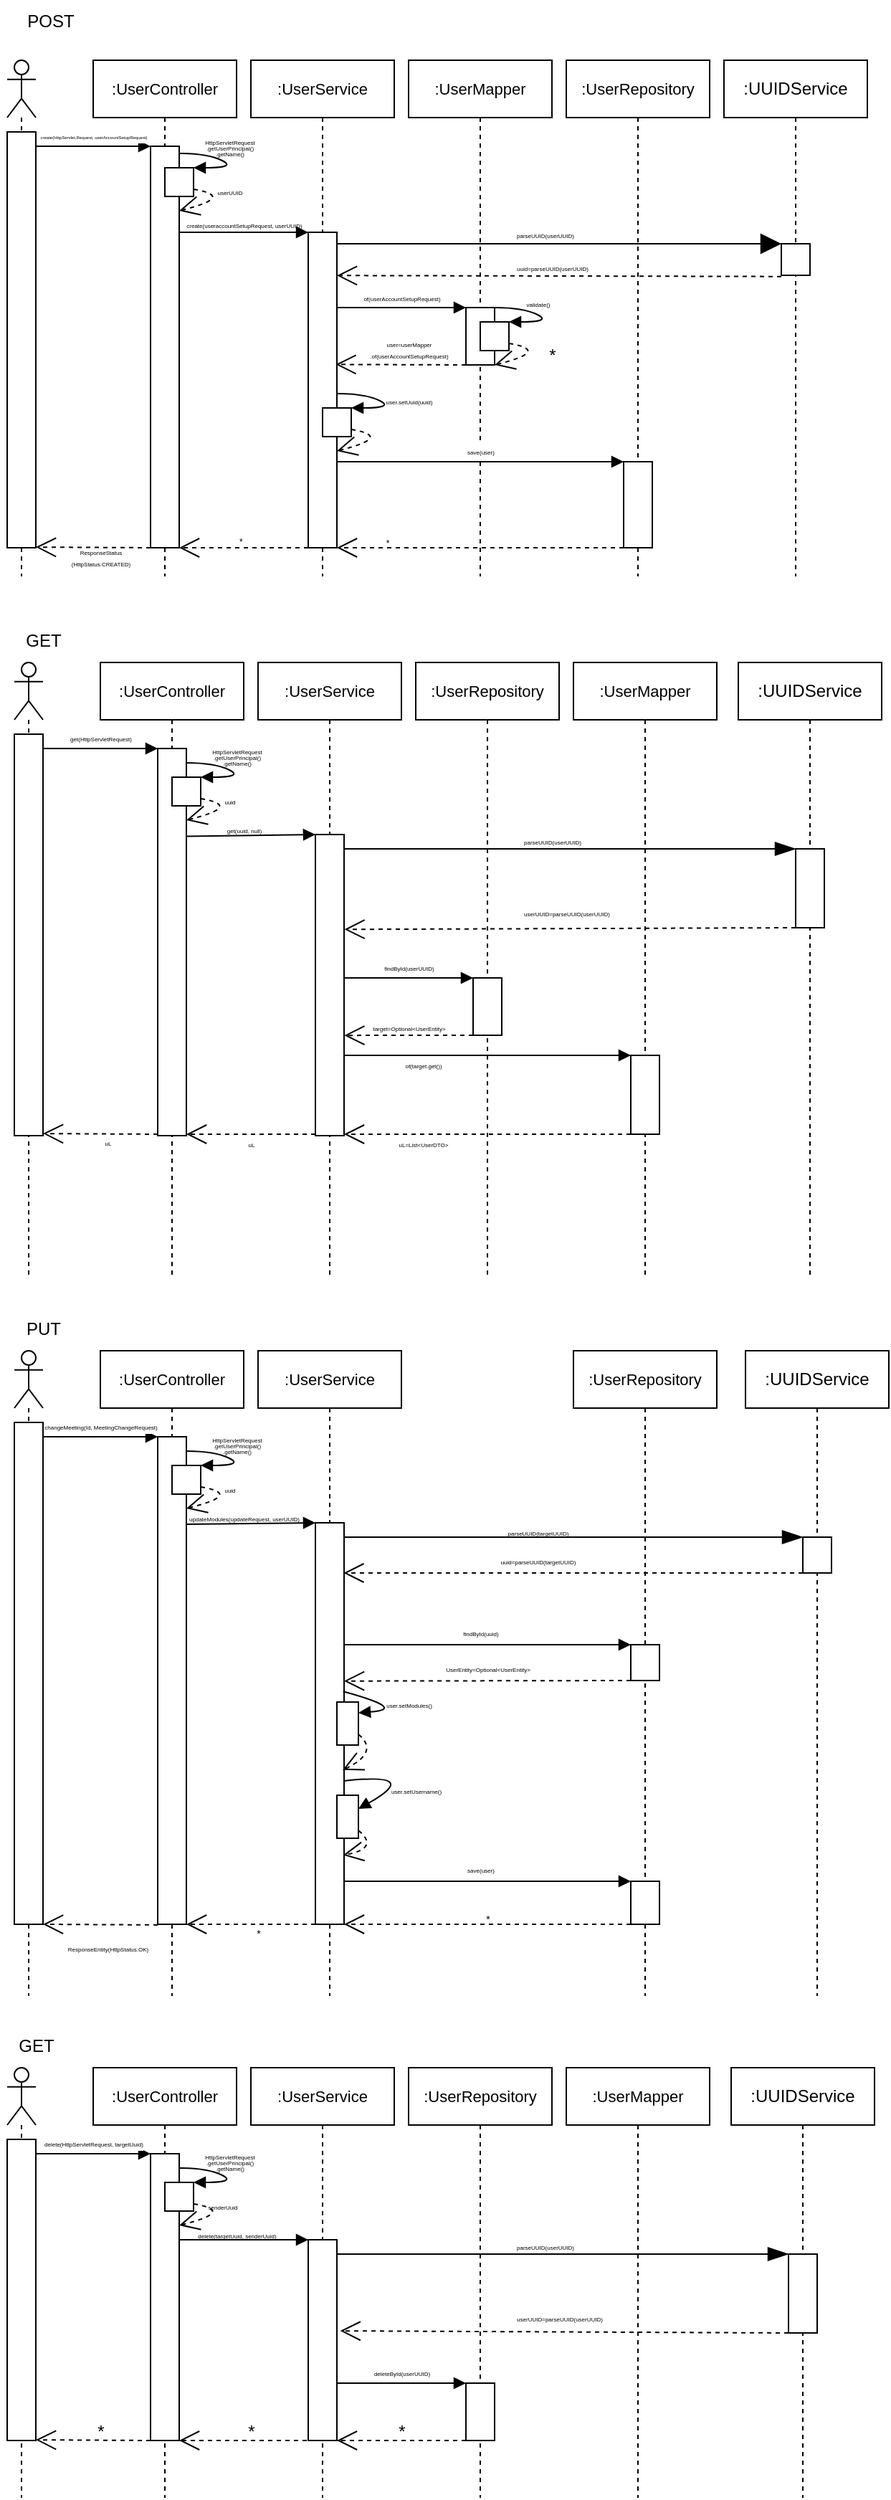 <mxfile version="28.0.6">
  <diagram name="Seite-1" id="-wcmFSce6gZ3StUoQiGc">
    <mxGraphModel dx="909" dy="495" grid="1" gridSize="10" guides="1" tooltips="1" connect="1" arrows="1" fold="1" page="1" pageScale="1" pageWidth="850" pageHeight="1100" math="0" shadow="0">
      <root>
        <mxCell id="0" />
        <mxCell id="1" parent="0" />
        <mxCell id="-OGjeIsqo9JkBF1w5ieS-208" value="" style="shape=umlLifeline;perimeter=lifelinePerimeter;whiteSpace=wrap;html=1;container=1;dropTarget=0;collapsible=0;recursiveResize=0;outlineConnect=0;portConstraint=eastwest;newEdgeStyle={&quot;curved&quot;:0,&quot;rounded&quot;:0};participant=umlActor;" vertex="1" parent="1">
          <mxGeometry x="15" y="70" width="20" height="360" as="geometry" />
        </mxCell>
        <mxCell id="-OGjeIsqo9JkBF1w5ieS-209" value="" style="html=1;whiteSpace=wrap;" vertex="1" parent="1">
          <mxGeometry x="15" y="120" width="20" height="290" as="geometry" />
        </mxCell>
        <mxCell id="-OGjeIsqo9JkBF1w5ieS-210" value="&lt;font style=&quot;font-size: 3px;&quot;&gt;create(HttpServlet,Request, userAccountSetupRequest)&lt;/font&gt;" style="html=1;verticalAlign=bottom;endArrow=block;curved=0;rounded=0;" edge="1" parent="1">
          <mxGeometry width="80" relative="1" as="geometry">
            <mxPoint x="35" y="130" as="sourcePoint" />
            <mxPoint x="115" y="130" as="targetPoint" />
            <mxPoint as="offset" />
          </mxGeometry>
        </mxCell>
        <mxCell id="-OGjeIsqo9JkBF1w5ieS-211" value="&lt;font style=&quot;font-size: 11px;&quot;&gt;:UserController&lt;/font&gt;" style="shape=umlLifeline;perimeter=lifelinePerimeter;whiteSpace=wrap;html=1;container=1;dropTarget=0;collapsible=0;recursiveResize=0;outlineConnect=0;portConstraint=eastwest;newEdgeStyle={&quot;curved&quot;:0,&quot;rounded&quot;:0};" vertex="1" parent="1">
          <mxGeometry x="75" y="70" width="100" height="360" as="geometry" />
        </mxCell>
        <mxCell id="-OGjeIsqo9JkBF1w5ieS-212" value="" style="html=1;whiteSpace=wrap;" vertex="1" parent="1">
          <mxGeometry x="115" y="130" width="20" height="280" as="geometry" />
        </mxCell>
        <mxCell id="-OGjeIsqo9JkBF1w5ieS-213" value="&lt;span style=&quot;font-size: 11px;&quot;&gt;:UserService&lt;/span&gt;" style="shape=umlLifeline;perimeter=lifelinePerimeter;whiteSpace=wrap;html=1;container=1;dropTarget=0;collapsible=0;recursiveResize=0;outlineConnect=0;portConstraint=eastwest;newEdgeStyle={&quot;curved&quot;:0,&quot;rounded&quot;:0};" vertex="1" parent="1">
          <mxGeometry x="185" y="70" width="100" height="360" as="geometry" />
        </mxCell>
        <mxCell id="-OGjeIsqo9JkBF1w5ieS-214" value="&lt;font style=&quot;font-size: 11px;&quot;&gt;:UserRepository&lt;/font&gt;" style="shape=umlLifeline;perimeter=lifelinePerimeter;whiteSpace=wrap;html=1;container=1;dropTarget=0;collapsible=0;recursiveResize=0;outlineConnect=0;portConstraint=eastwest;newEdgeStyle={&quot;curved&quot;:0,&quot;rounded&quot;:0};" vertex="1" parent="1">
          <mxGeometry x="405" y="70" width="100" height="360" as="geometry" />
        </mxCell>
        <mxCell id="-OGjeIsqo9JkBF1w5ieS-215" value="&lt;font style=&quot;font-size: 11px;&quot;&gt;:UserMapper&lt;/font&gt;" style="shape=umlLifeline;perimeter=lifelinePerimeter;whiteSpace=wrap;html=1;container=1;dropTarget=0;collapsible=0;recursiveResize=0;outlineConnect=0;portConstraint=eastwest;newEdgeStyle={&quot;curved&quot;:0,&quot;rounded&quot;:0};" vertex="1" parent="1">
          <mxGeometry x="295" y="70" width="100" height="360" as="geometry" />
        </mxCell>
        <mxCell id="-OGjeIsqo9JkBF1w5ieS-216" value="" style="html=1;whiteSpace=wrap;" vertex="1" parent="1">
          <mxGeometry x="225" y="190" width="20" height="220" as="geometry" />
        </mxCell>
        <mxCell id="-OGjeIsqo9JkBF1w5ieS-218" value="" style="html=1;whiteSpace=wrap;" vertex="1" parent="1">
          <mxGeometry x="335" y="242.5" width="20" height="40" as="geometry" />
        </mxCell>
        <mxCell id="-OGjeIsqo9JkBF1w5ieS-219" value="&lt;font style=&quot;font-size: 4px;&quot;&gt;of(userAccountSetupRequest)&lt;/font&gt;" style="html=1;verticalAlign=bottom;endArrow=block;curved=0;rounded=0;entryX=0;entryY=0;entryDx=0;entryDy=0;" edge="1" parent="1">
          <mxGeometry width="80" relative="1" as="geometry">
            <mxPoint x="245" y="242.5" as="sourcePoint" />
            <mxPoint x="335" y="242.5" as="targetPoint" />
          </mxGeometry>
        </mxCell>
        <mxCell id="-OGjeIsqo9JkBF1w5ieS-220" value="" style="html=1;verticalAlign=bottom;endArrow=block;curved=1;rounded=0;entryX=1;entryY=0;entryDx=0;entryDy=0;" edge="1" parent="1" target="-OGjeIsqo9JkBF1w5ieS-222">
          <mxGeometry width="80" relative="1" as="geometry">
            <mxPoint x="355" y="242.5" as="sourcePoint" />
            <mxPoint x="435" y="242.5" as="targetPoint" />
            <Array as="points">
              <mxPoint x="375" y="242.5" />
              <mxPoint x="395" y="252.5" />
            </Array>
          </mxGeometry>
        </mxCell>
        <mxCell id="-OGjeIsqo9JkBF1w5ieS-221" value="&lt;font style=&quot;font-size: 4px;&quot;&gt;validate()&lt;/font&gt;" style="text;html=1;align=center;verticalAlign=middle;resizable=0;points=[];autosize=1;strokeColor=none;fillColor=none;" vertex="1" parent="1">
          <mxGeometry x="365" y="222.5" width="40" height="30" as="geometry" />
        </mxCell>
        <mxCell id="-OGjeIsqo9JkBF1w5ieS-222" value="" style="html=1;whiteSpace=wrap;" vertex="1" parent="1">
          <mxGeometry x="345" y="252.5" width="20" height="20" as="geometry" />
        </mxCell>
        <mxCell id="-OGjeIsqo9JkBF1w5ieS-223" value="" style="endArrow=open;dashed=1;endFill=0;endSize=12;html=1;rounded=0;exitX=1;exitY=0.75;exitDx=0;exitDy=0;entryX=1;entryY=1;entryDx=0;entryDy=0;curved=1;" edge="1" parent="1" source="-OGjeIsqo9JkBF1w5ieS-222" target="-OGjeIsqo9JkBF1w5ieS-218">
          <mxGeometry width="160" relative="1" as="geometry">
            <mxPoint x="225" y="322.5" as="sourcePoint" />
            <mxPoint x="385" y="322.5" as="targetPoint" />
            <Array as="points">
              <mxPoint x="395" y="272.5" />
            </Array>
          </mxGeometry>
        </mxCell>
        <mxCell id="-OGjeIsqo9JkBF1w5ieS-224" value="" style="endArrow=open;dashed=1;endFill=0;endSize=12;html=1;rounded=0;exitX=0;exitY=1;exitDx=0;exitDy=0;entryX=0.96;entryY=0.203;entryDx=0;entryDy=0;entryPerimeter=0;" edge="1" parent="1" source="-OGjeIsqo9JkBF1w5ieS-218">
          <mxGeometry width="160" relative="1" as="geometry">
            <mxPoint x="335" y="237.5" as="sourcePoint" />
            <mxPoint x="244.2" y="282.16" as="targetPoint" />
          </mxGeometry>
        </mxCell>
        <mxCell id="-OGjeIsqo9JkBF1w5ieS-225" value="&lt;div style=&quot;line-height: 60%;&quot;&gt;&lt;div&gt;&lt;font style=&quot;font-size: 4px; line-height: 60%;&quot;&gt;user=userMapper&lt;/font&gt;&lt;/div&gt;&lt;div&gt;&lt;font style=&quot;font-size: 4px; line-height: 60%;&quot;&gt;.of(userAccountSetupRequest&lt;/font&gt;&lt;font style=&quot;font-size: 4px; line-height: 60%;&quot;&gt;)&lt;/font&gt;&lt;/div&gt;&lt;/div&gt;" style="text;html=1;align=center;verticalAlign=middle;resizable=0;points=[];autosize=1;strokeColor=none;fillColor=none;" vertex="1" parent="1">
          <mxGeometry x="255" y="255" width="80" height="30" as="geometry" />
        </mxCell>
        <mxCell id="-OGjeIsqo9JkBF1w5ieS-226" value="" style="html=1;whiteSpace=wrap;" vertex="1" parent="1">
          <mxGeometry x="445" y="350" width="20" height="60" as="geometry" />
        </mxCell>
        <mxCell id="-OGjeIsqo9JkBF1w5ieS-227" value="" style="endArrow=open;dashed=1;endFill=0;endSize=12;html=1;rounded=0;exitX=0;exitY=1;exitDx=0;exitDy=0;entryX=1;entryY=1;entryDx=0;entryDy=0;" edge="1" parent="1">
          <mxGeometry width="160" relative="1" as="geometry">
            <mxPoint x="445" y="410" as="sourcePoint" />
            <mxPoint x="245" y="410" as="targetPoint" />
          </mxGeometry>
        </mxCell>
        <mxCell id="-OGjeIsqo9JkBF1w5ieS-230" value="" style="endArrow=open;dashed=1;endFill=0;endSize=12;html=1;rounded=0;entryX=1;entryY=1;entryDx=0;entryDy=0;" edge="1" parent="1">
          <mxGeometry width="160" relative="1" as="geometry">
            <mxPoint x="225" y="410" as="sourcePoint" />
            <mxPoint x="135" y="410" as="targetPoint" />
          </mxGeometry>
        </mxCell>
        <mxCell id="-OGjeIsqo9JkBF1w5ieS-231" value="" style="endArrow=open;dashed=1;endFill=0;endSize=12;html=1;rounded=0;entryX=1;entryY=1;entryDx=0;entryDy=0;" edge="1" parent="1">
          <mxGeometry width="160" relative="1" as="geometry">
            <mxPoint x="115" y="410" as="sourcePoint" />
            <mxPoint x="35" y="409.56" as="targetPoint" />
          </mxGeometry>
        </mxCell>
        <mxCell id="-OGjeIsqo9JkBF1w5ieS-232" value="*" style="text;html=1;align=center;verticalAlign=middle;resizable=0;points=[];autosize=1;strokeColor=none;fillColor=none;" vertex="1" parent="1">
          <mxGeometry x="380" y="260.5" width="30" height="30" as="geometry" />
        </mxCell>
        <mxCell id="-OGjeIsqo9JkBF1w5ieS-234" value="&lt;div style=&quot;line-height: 60%;&quot;&gt;&lt;font style=&quot;font-size: 4px; line-height: 60%;&quot;&gt;ResponseStatus&lt;/font&gt;&lt;div&gt;&lt;font style=&quot;font-size: 4px; line-height: 60%;&quot;&gt;(HttpStatus.CREATED)&lt;/font&gt;&lt;/div&gt;&lt;/div&gt;" style="text;html=1;align=center;verticalAlign=middle;resizable=0;points=[];autosize=1;strokeColor=none;fillColor=none;" vertex="1" parent="1">
          <mxGeometry x="50" y="400" width="60" height="30" as="geometry" />
        </mxCell>
        <mxCell id="-OGjeIsqo9JkBF1w5ieS-235" value="&lt;font style=&quot;font-size: 6px;&quot;&gt;*&lt;/font&gt;" style="text;html=1;align=center;verticalAlign=middle;resizable=0;points=[];autosize=1;strokeColor=none;fillColor=none;" vertex="1" parent="1">
          <mxGeometry x="265" y="390" width="30" height="30" as="geometry" />
        </mxCell>
        <mxCell id="-OGjeIsqo9JkBF1w5ieS-236" value="" style="shape=umlLifeline;perimeter=lifelinePerimeter;whiteSpace=wrap;html=1;container=1;dropTarget=0;collapsible=0;recursiveResize=0;outlineConnect=0;portConstraint=eastwest;newEdgeStyle={&quot;curved&quot;:0,&quot;rounded&quot;:0};participant=umlActor;" vertex="1" parent="1">
          <mxGeometry x="20" y="490" width="20" height="430" as="geometry" />
        </mxCell>
        <mxCell id="-OGjeIsqo9JkBF1w5ieS-237" value="" style="html=1;whiteSpace=wrap;" vertex="1" parent="1">
          <mxGeometry x="20" y="540" width="20" height="280" as="geometry" />
        </mxCell>
        <mxCell id="-OGjeIsqo9JkBF1w5ieS-238" value="&lt;font style=&quot;font-size: 4px;&quot;&gt;get(HttpServletRequest)&lt;/font&gt;" style="html=1;verticalAlign=bottom;endArrow=block;curved=0;rounded=0;" edge="1" parent="1">
          <mxGeometry width="80" relative="1" as="geometry">
            <mxPoint x="40" y="550" as="sourcePoint" />
            <mxPoint x="120" y="550" as="targetPoint" />
            <mxPoint as="offset" />
          </mxGeometry>
        </mxCell>
        <mxCell id="-OGjeIsqo9JkBF1w5ieS-239" value="&lt;font style=&quot;font-size: 11px;&quot;&gt;:UserController&lt;/font&gt;" style="shape=umlLifeline;perimeter=lifelinePerimeter;whiteSpace=wrap;html=1;container=1;dropTarget=0;collapsible=0;recursiveResize=0;outlineConnect=0;portConstraint=eastwest;newEdgeStyle={&quot;curved&quot;:0,&quot;rounded&quot;:0};" vertex="1" parent="1">
          <mxGeometry x="80" y="490" width="100" height="430" as="geometry" />
        </mxCell>
        <mxCell id="-OGjeIsqo9JkBF1w5ieS-240" value="" style="html=1;whiteSpace=wrap;" vertex="1" parent="1">
          <mxGeometry x="120" y="550" width="20" height="270" as="geometry" />
        </mxCell>
        <mxCell id="-OGjeIsqo9JkBF1w5ieS-241" value="&lt;font style=&quot;font-size: 11px;&quot;&gt;:UserService&lt;/font&gt;" style="shape=umlLifeline;perimeter=lifelinePerimeter;whiteSpace=wrap;html=1;container=1;dropTarget=0;collapsible=0;recursiveResize=0;outlineConnect=0;portConstraint=eastwest;newEdgeStyle={&quot;curved&quot;:0,&quot;rounded&quot;:0};" vertex="1" parent="1">
          <mxGeometry x="190" y="490" width="100" height="430" as="geometry" />
        </mxCell>
        <mxCell id="-OGjeIsqo9JkBF1w5ieS-242" value="&lt;font style=&quot;font-size: 11px;&quot;&gt;:UserMapper&lt;/font&gt;" style="shape=umlLifeline;perimeter=lifelinePerimeter;whiteSpace=wrap;html=1;container=1;dropTarget=0;collapsible=0;recursiveResize=0;outlineConnect=0;portConstraint=eastwest;newEdgeStyle={&quot;curved&quot;:0,&quot;rounded&quot;:0};" vertex="1" parent="1">
          <mxGeometry x="410" y="490" width="100" height="430" as="geometry" />
        </mxCell>
        <mxCell id="-OGjeIsqo9JkBF1w5ieS-243" value="&lt;font style=&quot;font-size: 11px;&quot;&gt;:UserRepository&lt;/font&gt;" style="shape=umlLifeline;perimeter=lifelinePerimeter;whiteSpace=wrap;html=1;container=1;dropTarget=0;collapsible=0;recursiveResize=0;outlineConnect=0;portConstraint=eastwest;newEdgeStyle={&quot;curved&quot;:0,&quot;rounded&quot;:0};" vertex="1" parent="1">
          <mxGeometry x="300" y="490" width="100" height="430" as="geometry" />
        </mxCell>
        <mxCell id="-OGjeIsqo9JkBF1w5ieS-244" value="" style="html=1;whiteSpace=wrap;" vertex="1" parent="1">
          <mxGeometry x="230" y="610" width="20" height="210" as="geometry" />
        </mxCell>
        <mxCell id="-OGjeIsqo9JkBF1w5ieS-245" value="" style="html=1;whiteSpace=wrap;" vertex="1" parent="1">
          <mxGeometry x="340" y="710" width="20" height="40" as="geometry" />
        </mxCell>
        <mxCell id="-OGjeIsqo9JkBF1w5ieS-246" value="&lt;div style=&quot;line-height: 60%;&quot;&gt;&lt;span style=&quot;font-size: 4px;&quot;&gt;findById(userUUID)&lt;/span&gt;&lt;/div&gt;" style="html=1;verticalAlign=bottom;endArrow=block;curved=0;rounded=0;entryX=0;entryY=0;entryDx=0;entryDy=0;" edge="1" parent="1">
          <mxGeometry width="80" relative="1" as="geometry">
            <mxPoint x="250" y="710" as="sourcePoint" />
            <mxPoint x="340" y="710" as="targetPoint" />
          </mxGeometry>
        </mxCell>
        <mxCell id="-OGjeIsqo9JkBF1w5ieS-247" value="" style="endArrow=open;dashed=1;endFill=0;endSize=12;html=1;rounded=0;exitX=0;exitY=1;exitDx=0;exitDy=0;entryX=1.008;entryY=0.667;entryDx=0;entryDy=0;entryPerimeter=0;" edge="1" parent="1" source="-OGjeIsqo9JkBF1w5ieS-245" target="-OGjeIsqo9JkBF1w5ieS-244">
          <mxGeometry width="160" relative="1" as="geometry">
            <mxPoint x="340" y="660" as="sourcePoint" />
            <mxPoint x="255" y="750" as="targetPoint" />
          </mxGeometry>
        </mxCell>
        <mxCell id="-OGjeIsqo9JkBF1w5ieS-248" value="&lt;div style=&quot;line-height: 60%;&quot;&gt;&lt;span style=&quot;font-size: 4px;&quot;&gt;target=Optional&amp;lt;UserEntity&amp;gt;&lt;/span&gt;&lt;/div&gt;" style="text;html=1;align=center;verticalAlign=middle;resizable=0;points=[];autosize=1;strokeColor=none;fillColor=none;" vertex="1" parent="1">
          <mxGeometry x="260" y="734" width="70" height="20" as="geometry" />
        </mxCell>
        <mxCell id="-OGjeIsqo9JkBF1w5ieS-249" value="" style="html=1;whiteSpace=wrap;" vertex="1" parent="1">
          <mxGeometry x="450" y="764" width="20" height="55" as="geometry" />
        </mxCell>
        <mxCell id="-OGjeIsqo9JkBF1w5ieS-250" value="" style="endArrow=open;dashed=1;endFill=0;endSize=12;html=1;rounded=0;exitX=0;exitY=1;exitDx=0;exitDy=0;entryX=1;entryY=1;entryDx=0;entryDy=0;" edge="1" parent="1" source="-OGjeIsqo9JkBF1w5ieS-249">
          <mxGeometry width="160" relative="1" as="geometry">
            <mxPoint x="230" y="779" as="sourcePoint" />
            <mxPoint x="250" y="819" as="targetPoint" />
          </mxGeometry>
        </mxCell>
        <mxCell id="-OGjeIsqo9JkBF1w5ieS-251" value="" style="html=1;verticalAlign=bottom;endArrow=block;curved=0;rounded=0;entryX=0;entryY=0;entryDx=0;entryDy=0;" edge="1" parent="1" target="-OGjeIsqo9JkBF1w5ieS-249">
          <mxGeometry width="80" relative="1" as="geometry">
            <mxPoint x="250" y="764" as="sourcePoint" />
            <mxPoint x="330" y="764" as="targetPoint" />
          </mxGeometry>
        </mxCell>
        <mxCell id="-OGjeIsqo9JkBF1w5ieS-252" value="&lt;font style=&quot;font-size: 4px;&quot;&gt;of(target.get())&lt;/font&gt;" style="text;html=1;align=center;verticalAlign=middle;resizable=0;points=[];autosize=1;strokeColor=none;fillColor=none;" vertex="1" parent="1">
          <mxGeometry x="280" y="754" width="50" height="30" as="geometry" />
        </mxCell>
        <mxCell id="-OGjeIsqo9JkBF1w5ieS-253" value="" style="endArrow=open;dashed=1;endFill=0;endSize=12;html=1;rounded=0;entryX=1;entryY=1;entryDx=0;entryDy=0;" edge="1" parent="1">
          <mxGeometry width="160" relative="1" as="geometry">
            <mxPoint x="230" y="819" as="sourcePoint" />
            <mxPoint x="140" y="819" as="targetPoint" />
          </mxGeometry>
        </mxCell>
        <mxCell id="-OGjeIsqo9JkBF1w5ieS-254" value="" style="endArrow=open;dashed=1;endFill=0;endSize=12;html=1;rounded=0;entryX=1;entryY=1;entryDx=0;entryDy=0;" edge="1" parent="1">
          <mxGeometry width="160" relative="1" as="geometry">
            <mxPoint x="120" y="819" as="sourcePoint" />
            <mxPoint x="40" y="818.56" as="targetPoint" />
          </mxGeometry>
        </mxCell>
        <mxCell id="-OGjeIsqo9JkBF1w5ieS-255" value="&lt;font style=&quot;font-size: 4px;&quot;&gt;uL&lt;/font&gt;" style="text;html=1;align=center;verticalAlign=middle;resizable=0;points=[];autosize=1;strokeColor=none;fillColor=none;" vertex="1" parent="1">
          <mxGeometry x="170" y="809" width="30" height="30" as="geometry" />
        </mxCell>
        <mxCell id="-OGjeIsqo9JkBF1w5ieS-256" value="&lt;div style=&quot;line-height: 60%;&quot;&gt;&lt;font style=&quot;font-size: 4px;&quot;&gt;uL&lt;/font&gt;&lt;/div&gt;" style="text;html=1;align=center;verticalAlign=middle;resizable=0;points=[];autosize=1;strokeColor=none;fillColor=none;" vertex="1" parent="1">
          <mxGeometry x="70" y="814" width="30" height="20" as="geometry" />
        </mxCell>
        <mxCell id="-OGjeIsqo9JkBF1w5ieS-257" value="&lt;font style=&quot;font-size: 4px;&quot;&gt;uL=List&amp;lt;UserDTO&amp;gt;&lt;/font&gt;" style="text;html=1;align=center;verticalAlign=middle;resizable=0;points=[];autosize=1;strokeColor=none;fillColor=none;" vertex="1" parent="1">
          <mxGeometry x="275" y="809" width="60" height="30" as="geometry" />
        </mxCell>
        <mxCell id="-OGjeIsqo9JkBF1w5ieS-258" value="GET" style="text;html=1;align=center;verticalAlign=middle;resizable=0;points=[];autosize=1;strokeColor=none;fillColor=none;" vertex="1" parent="1">
          <mxGeometry x="15" y="460" width="50" height="30" as="geometry" />
        </mxCell>
        <mxCell id="-OGjeIsqo9JkBF1w5ieS-259" value="" style="shape=umlLifeline;perimeter=lifelinePerimeter;whiteSpace=wrap;html=1;container=1;dropTarget=0;collapsible=0;recursiveResize=0;outlineConnect=0;portConstraint=eastwest;newEdgeStyle={&quot;curved&quot;:0,&quot;rounded&quot;:0};participant=umlActor;" vertex="1" parent="1">
          <mxGeometry x="20" y="970" width="20" height="450" as="geometry" />
        </mxCell>
        <mxCell id="-OGjeIsqo9JkBF1w5ieS-260" value="" style="html=1;whiteSpace=wrap;" vertex="1" parent="1">
          <mxGeometry x="20" y="1020" width="20" height="350" as="geometry" />
        </mxCell>
        <mxCell id="-OGjeIsqo9JkBF1w5ieS-261" value="&lt;font style=&quot;font-size: 4px;&quot;&gt;changeMeeting(Id, MeetingChangeRequest)&lt;/font&gt;" style="html=1;verticalAlign=bottom;endArrow=block;curved=0;rounded=0;" edge="1" parent="1">
          <mxGeometry width="80" relative="1" as="geometry">
            <mxPoint x="40" y="1030" as="sourcePoint" />
            <mxPoint x="120" y="1030" as="targetPoint" />
          </mxGeometry>
        </mxCell>
        <mxCell id="-OGjeIsqo9JkBF1w5ieS-262" value="&lt;font style=&quot;font-size: 11px;&quot;&gt;:UserController&lt;/font&gt;" style="shape=umlLifeline;perimeter=lifelinePerimeter;whiteSpace=wrap;html=1;container=1;dropTarget=0;collapsible=0;recursiveResize=0;outlineConnect=0;portConstraint=eastwest;newEdgeStyle={&quot;curved&quot;:0,&quot;rounded&quot;:0};" vertex="1" parent="1">
          <mxGeometry x="80" y="970" width="100" height="450" as="geometry" />
        </mxCell>
        <mxCell id="-OGjeIsqo9JkBF1w5ieS-263" value="" style="html=1;whiteSpace=wrap;" vertex="1" parent="1">
          <mxGeometry x="120" y="1030" width="20" height="340" as="geometry" />
        </mxCell>
        <mxCell id="-OGjeIsqo9JkBF1w5ieS-264" value="&lt;font style=&quot;font-size: 11px;&quot;&gt;:UserService&lt;/font&gt;" style="shape=umlLifeline;perimeter=lifelinePerimeter;whiteSpace=wrap;html=1;container=1;dropTarget=0;collapsible=0;recursiveResize=0;outlineConnect=0;portConstraint=eastwest;newEdgeStyle={&quot;curved&quot;:0,&quot;rounded&quot;:0};" vertex="1" parent="1">
          <mxGeometry x="190" y="970" width="100" height="450" as="geometry" />
        </mxCell>
        <mxCell id="-OGjeIsqo9JkBF1w5ieS-265" value="&lt;font style=&quot;font-size: 11px;&quot;&gt;:UserRepository&lt;/font&gt;" style="shape=umlLifeline;perimeter=lifelinePerimeter;whiteSpace=wrap;html=1;container=1;dropTarget=0;collapsible=0;recursiveResize=0;outlineConnect=0;portConstraint=eastwest;newEdgeStyle={&quot;curved&quot;:0,&quot;rounded&quot;:0};" vertex="1" parent="1">
          <mxGeometry x="410" y="970" width="100" height="450" as="geometry" />
        </mxCell>
        <mxCell id="-OGjeIsqo9JkBF1w5ieS-266" value="" style="html=1;whiteSpace=wrap;" vertex="1" parent="1">
          <mxGeometry x="230" y="1090" width="20" height="280" as="geometry" />
        </mxCell>
        <mxCell id="-OGjeIsqo9JkBF1w5ieS-268" value="" style="html=1;whiteSpace=wrap;" vertex="1" parent="1">
          <mxGeometry x="450" y="1340" width="20" height="30" as="geometry" />
        </mxCell>
        <mxCell id="-OGjeIsqo9JkBF1w5ieS-269" value="" style="endArrow=open;dashed=1;endFill=0;endSize=12;html=1;rounded=0;exitX=0;exitY=1;exitDx=0;exitDy=0;entryX=1;entryY=1;entryDx=0;entryDy=0;" edge="1" parent="1">
          <mxGeometry width="160" relative="1" as="geometry">
            <mxPoint x="450" y="1370.0" as="sourcePoint" />
            <mxPoint x="250" y="1370.0" as="targetPoint" />
            <Array as="points">
              <mxPoint x="355" y="1370" />
            </Array>
          </mxGeometry>
        </mxCell>
        <mxCell id="-OGjeIsqo9JkBF1w5ieS-270" value="" style="html=1;verticalAlign=bottom;endArrow=block;curved=0;rounded=0;entryX=0;entryY=0;entryDx=0;entryDy=0;exitX=0.986;exitY=0.893;exitDx=0;exitDy=0;exitPerimeter=0;" edge="1" parent="1" source="-OGjeIsqo9JkBF1w5ieS-266" target="-OGjeIsqo9JkBF1w5ieS-268">
          <mxGeometry width="80" relative="1" as="geometry">
            <mxPoint x="249.34" y="1338.3" as="sourcePoint" />
            <mxPoint x="330" y="1245" as="targetPoint" />
          </mxGeometry>
        </mxCell>
        <mxCell id="-OGjeIsqo9JkBF1w5ieS-271" value="&lt;font style=&quot;font-size: 4px;&quot;&gt;save(user)&lt;/font&gt;" style="text;html=1;align=center;verticalAlign=middle;resizable=0;points=[];autosize=1;strokeColor=none;fillColor=none;" vertex="1" parent="1">
          <mxGeometry x="325" y="1315" width="40" height="30" as="geometry" />
        </mxCell>
        <mxCell id="-OGjeIsqo9JkBF1w5ieS-272" value="" style="endArrow=open;dashed=1;endFill=0;endSize=12;html=1;rounded=0;entryX=1;entryY=1;entryDx=0;entryDy=0;" edge="1" parent="1">
          <mxGeometry width="160" relative="1" as="geometry">
            <mxPoint x="230" y="1370" as="sourcePoint" />
            <mxPoint x="140" y="1370" as="targetPoint" />
          </mxGeometry>
        </mxCell>
        <mxCell id="-OGjeIsqo9JkBF1w5ieS-273" value="" style="endArrow=open;dashed=1;endFill=0;endSize=12;html=1;rounded=0;entryX=1;entryY=1;entryDx=0;entryDy=0;" edge="1" parent="1">
          <mxGeometry width="160" relative="1" as="geometry">
            <mxPoint x="120" y="1370.44" as="sourcePoint" />
            <mxPoint x="40" y="1370" as="targetPoint" />
          </mxGeometry>
        </mxCell>
        <mxCell id="-OGjeIsqo9JkBF1w5ieS-274" value="PUT" style="text;html=1;align=center;verticalAlign=middle;resizable=0;points=[];autosize=1;strokeColor=none;fillColor=none;" vertex="1" parent="1">
          <mxGeometry x="15" y="940" width="50" height="30" as="geometry" />
        </mxCell>
        <mxCell id="-OGjeIsqo9JkBF1w5ieS-275" value="" style="html=1;whiteSpace=wrap;" vertex="1" parent="1">
          <mxGeometry x="450" y="1175" width="20" height="25" as="geometry" />
        </mxCell>
        <mxCell id="-OGjeIsqo9JkBF1w5ieS-276" value="" style="html=1;verticalAlign=bottom;endArrow=block;curved=0;rounded=0;entryX=0;entryY=0;entryDx=0;entryDy=0;" edge="1" parent="1" target="-OGjeIsqo9JkBF1w5ieS-275">
          <mxGeometry width="80" relative="1" as="geometry">
            <mxPoint x="250" y="1175" as="sourcePoint" />
            <mxPoint x="330" y="1175" as="targetPoint" />
          </mxGeometry>
        </mxCell>
        <mxCell id="-OGjeIsqo9JkBF1w5ieS-277" value="&lt;font style=&quot;font-size: 4px;&quot;&gt;findById(uuid)&lt;/font&gt;" style="text;html=1;align=center;verticalAlign=middle;resizable=0;points=[];autosize=1;strokeColor=none;fillColor=none;" vertex="1" parent="1">
          <mxGeometry x="320" y="1150" width="50" height="30" as="geometry" />
        </mxCell>
        <mxCell id="-OGjeIsqo9JkBF1w5ieS-278" value="&lt;font style=&quot;font-size: 4px;&quot;&gt;UserEntity=Optional&amp;lt;UserEntity&amp;gt;&lt;/font&gt;" style="text;html=1;align=center;verticalAlign=middle;resizable=0;points=[];autosize=1;strokeColor=none;fillColor=none;" vertex="1" parent="1">
          <mxGeometry x="310" y="1175" width="80" height="30" as="geometry" />
        </mxCell>
        <mxCell id="-OGjeIsqo9JkBF1w5ieS-279" value="" style="endArrow=open;dashed=1;endFill=0;endSize=12;html=1;rounded=0;exitX=0;exitY=1;exitDx=0;exitDy=0;entryX=1;entryY=0.092;entryDx=0;entryDy=0;entryPerimeter=0;" edge="1" parent="1" source="-OGjeIsqo9JkBF1w5ieS-275">
          <mxGeometry width="160" relative="1" as="geometry">
            <mxPoint x="450" y="1200" as="sourcePoint" />
            <mxPoint x="250" y="1200.36" as="targetPoint" />
          </mxGeometry>
        </mxCell>
        <mxCell id="-OGjeIsqo9JkBF1w5ieS-280" value="" style="rounded=0;whiteSpace=wrap;html=1;" vertex="1" parent="1">
          <mxGeometry x="245" y="1215" width="15" height="30" as="geometry" />
        </mxCell>
        <mxCell id="-OGjeIsqo9JkBF1w5ieS-281" value="" style="html=1;verticalAlign=bottom;endArrow=block;curved=1;rounded=0;exitX=0.967;exitY=0.114;exitDx=0;exitDy=0;exitPerimeter=0;entryX=1;entryY=0.25;entryDx=0;entryDy=0;" edge="1" parent="1">
          <mxGeometry width="80" relative="1" as="geometry">
            <mxPoint x="249.34" y="1207.62" as="sourcePoint" />
            <mxPoint x="260" y="1222.5" as="targetPoint" />
            <Array as="points">
              <mxPoint x="295" y="1220" />
            </Array>
          </mxGeometry>
        </mxCell>
        <mxCell id="-OGjeIsqo9JkBF1w5ieS-282" value="" style="endArrow=open;dashed=1;endFill=0;endSize=12;html=1;rounded=0;exitX=1;exitY=0.75;exitDx=0;exitDy=0;entryX=0.95;entryY=0.28;entryDx=0;entryDy=0;curved=1;entryPerimeter=0;" edge="1" parent="1">
          <mxGeometry width="160" relative="1" as="geometry">
            <mxPoint x="260" y="1237.5" as="sourcePoint" />
            <mxPoint x="249" y="1262.4" as="targetPoint" />
            <Array as="points">
              <mxPoint x="275" y="1250" />
            </Array>
          </mxGeometry>
        </mxCell>
        <mxCell id="-OGjeIsqo9JkBF1w5ieS-283" value="" style="rounded=0;whiteSpace=wrap;html=1;" vertex="1" parent="1">
          <mxGeometry x="245" y="1280" width="15" height="30" as="geometry" />
        </mxCell>
        <mxCell id="-OGjeIsqo9JkBF1w5ieS-284" value="" style="html=1;verticalAlign=bottom;endArrow=block;curved=1;rounded=0;exitX=1;exitY=0.303;exitDx=0;exitDy=0;exitPerimeter=0;entryX=1;entryY=0.25;entryDx=0;entryDy=0;" edge="1" parent="1">
          <mxGeometry width="80" relative="1" as="geometry">
            <mxPoint x="250" y="1269.99" as="sourcePoint" />
            <mxPoint x="260" y="1289.5" as="targetPoint" />
            <Array as="points">
              <mxPoint x="305" y="1264" />
            </Array>
          </mxGeometry>
        </mxCell>
        <mxCell id="-OGjeIsqo9JkBF1w5ieS-285" value="" style="endArrow=open;dashed=1;endFill=0;endSize=12;html=1;rounded=0;exitX=1;exitY=0.75;exitDx=0;exitDy=0;entryX=0.967;entryY=0.46;entryDx=0;entryDy=0;curved=1;entryPerimeter=0;" edge="1" parent="1">
          <mxGeometry width="160" relative="1" as="geometry">
            <mxPoint x="260" y="1304.5" as="sourcePoint" />
            <mxPoint x="249.34" y="1321.8" as="targetPoint" />
            <Array as="points">
              <mxPoint x="275" y="1317" />
            </Array>
          </mxGeometry>
        </mxCell>
        <mxCell id="-OGjeIsqo9JkBF1w5ieS-286" value="&lt;font style=&quot;font-size: 7px;&quot;&gt;*&lt;/font&gt;" style="text;html=1;align=center;verticalAlign=middle;resizable=0;points=[];autosize=1;strokeColor=none;fillColor=none;" vertex="1" parent="1">
          <mxGeometry x="335" y="1350" width="30" height="30" as="geometry" />
        </mxCell>
        <mxCell id="-OGjeIsqo9JkBF1w5ieS-287" value="&lt;font style=&quot;font-size: 4px;&quot;&gt;user.setModules()&lt;/font&gt;" style="text;html=1;align=center;verticalAlign=middle;resizable=0;points=[];autosize=1;strokeColor=none;fillColor=none;" vertex="1" parent="1">
          <mxGeometry x="265" y="1200" width="60" height="30" as="geometry" />
        </mxCell>
        <mxCell id="-OGjeIsqo9JkBF1w5ieS-288" value="&lt;font style=&quot;font-size: 4px;&quot;&gt;user.setUsername()&lt;/font&gt;" style="text;html=1;align=center;verticalAlign=middle;resizable=0;points=[];autosize=1;strokeColor=none;fillColor=none;" vertex="1" parent="1">
          <mxGeometry x="270" y="1260" width="60" height="30" as="geometry" />
        </mxCell>
        <mxCell id="-OGjeIsqo9JkBF1w5ieS-289" value="&lt;font style=&quot;font-size: 7px;&quot;&gt;*&lt;/font&gt;" style="text;html=1;align=center;verticalAlign=middle;resizable=0;points=[];autosize=1;strokeColor=none;fillColor=none;" vertex="1" parent="1">
          <mxGeometry x="175" y="1360" width="30" height="30" as="geometry" />
        </mxCell>
        <mxCell id="-OGjeIsqo9JkBF1w5ieS-290" value="&lt;font style=&quot;font-size: 4px;&quot;&gt;ResponseEntity(HttpStatus.OK)&lt;/font&gt;" style="text;html=1;align=center;verticalAlign=middle;resizable=0;points=[];autosize=1;strokeColor=none;fillColor=none;" vertex="1" parent="1">
          <mxGeometry x="45" y="1370.44" width="80" height="30" as="geometry" />
        </mxCell>
        <mxCell id="-OGjeIsqo9JkBF1w5ieS-291" value="" style="html=1;verticalAlign=bottom;endArrow=block;curved=1;rounded=0;entryX=1;entryY=0;entryDx=0;entryDy=0;" edge="1" parent="1" target="-OGjeIsqo9JkBF1w5ieS-292">
          <mxGeometry width="80" relative="1" as="geometry">
            <mxPoint x="140" y="560" as="sourcePoint" />
            <mxPoint x="220" y="560" as="targetPoint" />
            <Array as="points">
              <mxPoint x="160" y="560" />
              <mxPoint x="180" y="570" />
            </Array>
          </mxGeometry>
        </mxCell>
        <mxCell id="-OGjeIsqo9JkBF1w5ieS-292" value="" style="html=1;whiteSpace=wrap;" vertex="1" parent="1">
          <mxGeometry x="130" y="570" width="20" height="20" as="geometry" />
        </mxCell>
        <mxCell id="-OGjeIsqo9JkBF1w5ieS-293" value="" style="endArrow=open;dashed=1;endFill=0;endSize=12;html=1;rounded=0;exitX=1;exitY=0.75;exitDx=0;exitDy=0;entryX=1;entryY=1;entryDx=0;entryDy=0;curved=1;" edge="1" parent="1" source="-OGjeIsqo9JkBF1w5ieS-292">
          <mxGeometry width="160" relative="1" as="geometry">
            <mxPoint x="10" y="640" as="sourcePoint" />
            <mxPoint x="140" y="600" as="targetPoint" />
            <Array as="points">
              <mxPoint x="180" y="590" />
            </Array>
          </mxGeometry>
        </mxCell>
        <mxCell id="-OGjeIsqo9JkBF1w5ieS-294" value="&lt;div style=&quot;line-height: 30%;&quot;&gt;&lt;font style=&quot;line-height: 30%; font-size: 4px;&quot;&gt;HttpServletRequest&lt;/font&gt;&lt;div&gt;&lt;font style=&quot;line-height: 30%; font-size: 4px;&quot;&gt;.getUserPrincipal()&lt;/font&gt;&lt;/div&gt;&lt;div&gt;&lt;font style=&quot;line-height: 30%; font-size: 4px;&quot;&gt;.getName()&lt;/font&gt;&lt;/div&gt;&lt;/div&gt;" style="text;html=1;align=center;verticalAlign=middle;resizable=0;points=[];autosize=1;strokeColor=none;fillColor=none;" vertex="1" parent="1">
          <mxGeometry x="145" y="540" width="60" height="30" as="geometry" />
        </mxCell>
        <mxCell id="-OGjeIsqo9JkBF1w5ieS-295" value="&lt;font style=&quot;font-size: 4px;&quot;&gt;uuid&lt;/font&gt;" style="text;html=1;align=center;verticalAlign=middle;resizable=0;points=[];autosize=1;strokeColor=none;fillColor=none;" vertex="1" parent="1">
          <mxGeometry x="155" y="570" width="30" height="30" as="geometry" />
        </mxCell>
        <mxCell id="-OGjeIsqo9JkBF1w5ieS-296" value="" style="html=1;verticalAlign=bottom;endArrow=block;curved=0;rounded=0;entryX=0;entryY=0;entryDx=0;entryDy=0;exitX=1.016;exitY=0.227;exitDx=0;exitDy=0;exitPerimeter=0;" edge="1" parent="1" source="-OGjeIsqo9JkBF1w5ieS-240" target="-OGjeIsqo9JkBF1w5ieS-244">
          <mxGeometry width="80" relative="1" as="geometry">
            <mxPoint x="140" y="614.87" as="sourcePoint" />
            <mxPoint x="220" y="614.87" as="targetPoint" />
            <mxPoint as="offset" />
          </mxGeometry>
        </mxCell>
        <mxCell id="-OGjeIsqo9JkBF1w5ieS-297" value="&lt;font style=&quot;font-size: 4px;&quot;&gt;get(uuid, null)&lt;/font&gt;" style="text;html=1;align=center;verticalAlign=middle;resizable=0;points=[];autosize=1;strokeColor=none;fillColor=none;" vertex="1" parent="1">
          <mxGeometry x="155" y="590" width="50" height="30" as="geometry" />
        </mxCell>
        <mxCell id="-OGjeIsqo9JkBF1w5ieS-298" value="POST" style="text;html=1;align=center;verticalAlign=middle;resizable=0;points=[];autosize=1;strokeColor=none;fillColor=none;" vertex="1" parent="1">
          <mxGeometry x="15" y="28" width="60" height="30" as="geometry" />
        </mxCell>
        <mxCell id="-OGjeIsqo9JkBF1w5ieS-299" value="" style="html=1;verticalAlign=bottom;endArrow=block;curved=1;rounded=0;entryX=1;entryY=0;entryDx=0;entryDy=0;" edge="1" parent="1" target="-OGjeIsqo9JkBF1w5ieS-300">
          <mxGeometry width="80" relative="1" as="geometry">
            <mxPoint x="135" y="135" as="sourcePoint" />
            <mxPoint x="215" y="135" as="targetPoint" />
            <Array as="points">
              <mxPoint x="155" y="135" />
              <mxPoint x="175" y="145" />
            </Array>
          </mxGeometry>
        </mxCell>
        <mxCell id="-OGjeIsqo9JkBF1w5ieS-300" value="" style="html=1;whiteSpace=wrap;" vertex="1" parent="1">
          <mxGeometry x="125" y="145" width="20" height="20" as="geometry" />
        </mxCell>
        <mxCell id="-OGjeIsqo9JkBF1w5ieS-301" value="" style="endArrow=open;dashed=1;endFill=0;endSize=12;html=1;rounded=0;exitX=1;exitY=0.75;exitDx=0;exitDy=0;entryX=1;entryY=1;entryDx=0;entryDy=0;curved=1;" edge="1" parent="1" source="-OGjeIsqo9JkBF1w5ieS-300">
          <mxGeometry width="160" relative="1" as="geometry">
            <mxPoint x="5" y="215" as="sourcePoint" />
            <mxPoint x="135" y="175" as="targetPoint" />
            <Array as="points">
              <mxPoint x="175" y="165" />
            </Array>
          </mxGeometry>
        </mxCell>
        <mxCell id="-OGjeIsqo9JkBF1w5ieS-302" value="&lt;div style=&quot;line-height: 30%;&quot;&gt;&lt;font style=&quot;line-height: 30%; font-size: 4px;&quot;&gt;HttpServletRequest&lt;/font&gt;&lt;div&gt;&lt;font style=&quot;line-height: 30%; font-size: 4px;&quot;&gt;.getUserPrincipal()&lt;/font&gt;&lt;/div&gt;&lt;div&gt;&lt;font style=&quot;line-height: 30%; font-size: 4px;&quot;&gt;.getName()&lt;/font&gt;&lt;/div&gt;&lt;/div&gt;" style="text;html=1;align=center;verticalAlign=middle;resizable=0;points=[];autosize=1;strokeColor=none;fillColor=none;" vertex="1" parent="1">
          <mxGeometry x="140" y="115" width="60" height="30" as="geometry" />
        </mxCell>
        <mxCell id="-OGjeIsqo9JkBF1w5ieS-303" value="&lt;font style=&quot;font-size: 4px;&quot;&gt;userUUID&lt;/font&gt;" style="text;html=1;align=center;verticalAlign=middle;resizable=0;points=[];autosize=1;strokeColor=none;fillColor=none;" vertex="1" parent="1">
          <mxGeometry x="150" y="145" width="40" height="30" as="geometry" />
        </mxCell>
        <mxCell id="-OGjeIsqo9JkBF1w5ieS-306" value="" style="html=1;verticalAlign=bottom;endArrow=block;curved=0;rounded=0;entryX=0;entryY=0;entryDx=0;entryDy=0;" edge="1" parent="1">
          <mxGeometry width="80" relative="1" as="geometry">
            <mxPoint x="135" y="190" as="sourcePoint" />
            <mxPoint x="225" y="190" as="targetPoint" />
          </mxGeometry>
        </mxCell>
        <mxCell id="-OGjeIsqo9JkBF1w5ieS-307" value="&lt;font style=&quot;font-size: 4px;&quot;&gt;create(useraccountSetupRequest, userUUID)&lt;/font&gt;" style="text;html=1;align=center;verticalAlign=middle;resizable=0;points=[];autosize=1;strokeColor=none;fillColor=none;" vertex="1" parent="1">
          <mxGeometry x="130" y="168" width="100" height="30" as="geometry" />
        </mxCell>
        <mxCell id="-OGjeIsqo9JkBF1w5ieS-311" value="&lt;font style=&quot;font-size: 4px;&quot;&gt;save(user)&lt;/font&gt;" style="html=1;verticalAlign=bottom;endArrow=block;curved=0;rounded=0;entryX=0;entryY=0;entryDx=0;entryDy=0;" edge="1" parent="1" target="-OGjeIsqo9JkBF1w5ieS-226">
          <mxGeometry width="80" relative="1" as="geometry">
            <mxPoint x="245" y="350" as="sourcePoint" />
            <mxPoint x="400" y="350" as="targetPoint" />
          </mxGeometry>
        </mxCell>
        <mxCell id="-OGjeIsqo9JkBF1w5ieS-312" value="&lt;font style=&quot;font-size: 6px;&quot;&gt;*&lt;/font&gt;" style="text;whiteSpace=wrap;html=1;" vertex="1" parent="1">
          <mxGeometry x="175" y="390" width="40" height="40" as="geometry" />
        </mxCell>
        <mxCell id="-OGjeIsqo9JkBF1w5ieS-323" value=":UUIDService" style="shape=umlLifeline;perimeter=lifelinePerimeter;whiteSpace=wrap;html=1;container=1;dropTarget=0;collapsible=0;recursiveResize=0;outlineConnect=0;portConstraint=eastwest;newEdgeStyle={&quot;curved&quot;:0,&quot;rounded&quot;:0};" vertex="1" parent="1">
          <mxGeometry x="515" y="70" width="100" height="360" as="geometry" />
        </mxCell>
        <mxCell id="-OGjeIsqo9JkBF1w5ieS-324" value="" style="endArrow=block;endFill=1;endSize=12;html=1;rounded=0;entryX=0;entryY=0;entryDx=0;entryDy=0;" edge="1" parent="1" target="-OGjeIsqo9JkBF1w5ieS-325">
          <mxGeometry width="160" relative="1" as="geometry">
            <mxPoint x="245" y="198" as="sourcePoint" />
            <mxPoint x="405" y="198" as="targetPoint" />
          </mxGeometry>
        </mxCell>
        <mxCell id="-OGjeIsqo9JkBF1w5ieS-325" value="" style="html=1;whiteSpace=wrap;" vertex="1" parent="1">
          <mxGeometry x="555" y="198" width="20" height="22" as="geometry" />
        </mxCell>
        <mxCell id="-OGjeIsqo9JkBF1w5ieS-326" value="&lt;font style=&quot;font-size: 4px;&quot;&gt;parseUUID(userUUID)&lt;/font&gt;" style="text;html=1;align=center;verticalAlign=middle;resizable=0;points=[];autosize=1;strokeColor=none;fillColor=none;" vertex="1" parent="1">
          <mxGeometry x="360" y="175" width="60" height="30" as="geometry" />
        </mxCell>
        <mxCell id="-OGjeIsqo9JkBF1w5ieS-327" value="" style="endArrow=open;dashed=1;endFill=0;endSize=12;html=1;rounded=0;exitX=0;exitY=1;exitDx=0;exitDy=0;entryX=1;entryY=0.137;entryDx=0;entryDy=0;entryPerimeter=0;" edge="1" parent="1" target="-OGjeIsqo9JkBF1w5ieS-216">
          <mxGeometry width="160" relative="1" as="geometry">
            <mxPoint x="555" y="220.84" as="sourcePoint" />
            <mxPoint x="464.2" y="220" as="targetPoint" />
          </mxGeometry>
        </mxCell>
        <mxCell id="-OGjeIsqo9JkBF1w5ieS-328" value="&lt;font style=&quot;font-size: 4px;&quot;&gt;uuid=parseUUID(userUUID)&lt;/font&gt;" style="text;html=1;align=center;verticalAlign=middle;resizable=0;points=[];autosize=1;strokeColor=none;fillColor=none;" vertex="1" parent="1">
          <mxGeometry x="360" y="198" width="70" height="30" as="geometry" />
        </mxCell>
        <mxCell id="-OGjeIsqo9JkBF1w5ieS-330" value="" style="html=1;verticalAlign=bottom;endArrow=block;curved=1;rounded=0;entryX=1;entryY=0;entryDx=0;entryDy=0;" edge="1" parent="1" target="-OGjeIsqo9JkBF1w5ieS-331">
          <mxGeometry width="80" relative="1" as="geometry">
            <mxPoint x="245" y="302.5" as="sourcePoint" />
            <mxPoint x="325" y="302.5" as="targetPoint" />
            <Array as="points">
              <mxPoint x="265" y="302.5" />
              <mxPoint x="285" y="312.5" />
            </Array>
          </mxGeometry>
        </mxCell>
        <mxCell id="-OGjeIsqo9JkBF1w5ieS-331" value="" style="html=1;whiteSpace=wrap;" vertex="1" parent="1">
          <mxGeometry x="235" y="312.5" width="20" height="20" as="geometry" />
        </mxCell>
        <mxCell id="-OGjeIsqo9JkBF1w5ieS-332" value="" style="endArrow=open;dashed=1;endFill=0;endSize=12;html=1;rounded=0;exitX=1;exitY=0.75;exitDx=0;exitDy=0;entryX=1;entryY=1;entryDx=0;entryDy=0;curved=1;" edge="1" parent="1" source="-OGjeIsqo9JkBF1w5ieS-331">
          <mxGeometry width="160" relative="1" as="geometry">
            <mxPoint x="115" y="382.5" as="sourcePoint" />
            <mxPoint x="245" y="342.5" as="targetPoint" />
            <Array as="points">
              <mxPoint x="285" y="332.5" />
            </Array>
          </mxGeometry>
        </mxCell>
        <mxCell id="-OGjeIsqo9JkBF1w5ieS-333" value="&lt;font style=&quot;font-size: 4px;&quot;&gt;user.setUuid(uuid)&lt;/font&gt;" style="text;html=1;align=center;verticalAlign=middle;resizable=0;points=[];autosize=1;strokeColor=none;fillColor=none;" vertex="1" parent="1">
          <mxGeometry x="265" y="290.5" width="60" height="30" as="geometry" />
        </mxCell>
        <mxCell id="-OGjeIsqo9JkBF1w5ieS-335" value=":UUIDService" style="shape=umlLifeline;perimeter=lifelinePerimeter;whiteSpace=wrap;html=1;container=1;dropTarget=0;collapsible=0;recursiveResize=0;outlineConnect=0;portConstraint=eastwest;newEdgeStyle={&quot;curved&quot;:0,&quot;rounded&quot;:0};" vertex="1" parent="1">
          <mxGeometry x="525" y="490" width="100" height="430" as="geometry" />
        </mxCell>
        <mxCell id="-OGjeIsqo9JkBF1w5ieS-336" value="" style="endArrow=blockThin;endFill=1;endSize=12;html=1;rounded=0;entryX=0;entryY=0;entryDx=0;entryDy=0;" edge="1" parent="1" target="-OGjeIsqo9JkBF1w5ieS-337">
          <mxGeometry width="160" relative="1" as="geometry">
            <mxPoint x="250" y="620" as="sourcePoint" />
            <mxPoint x="405" y="620" as="targetPoint" />
          </mxGeometry>
        </mxCell>
        <mxCell id="-OGjeIsqo9JkBF1w5ieS-337" value="" style="html=1;whiteSpace=wrap;" vertex="1" parent="1">
          <mxGeometry x="565" y="620" width="20" height="55" as="geometry" />
        </mxCell>
        <mxCell id="-OGjeIsqo9JkBF1w5ieS-338" value="" style="endArrow=open;dashed=1;endFill=0;endSize=12;html=1;rounded=0;exitX=0;exitY=1;exitDx=0;exitDy=0;entryX=1.013;entryY=0.315;entryDx=0;entryDy=0;entryPerimeter=0;" edge="1" parent="1" target="-OGjeIsqo9JkBF1w5ieS-244">
          <mxGeometry width="160" relative="1" as="geometry">
            <mxPoint x="565" y="675" as="sourcePoint" />
            <mxPoint x="475" y="675" as="targetPoint" />
          </mxGeometry>
        </mxCell>
        <mxCell id="-OGjeIsqo9JkBF1w5ieS-339" value="&lt;font style=&quot;font-size: 4px;&quot;&gt;userUUID=&lt;font&gt;parseUUID(userUUID)&lt;/font&gt;&lt;/font&gt;" style="text;html=1;align=center;verticalAlign=middle;resizable=0;points=[];autosize=1;strokeColor=none;fillColor=none;" vertex="1" parent="1">
          <mxGeometry x="365" y="648" width="80" height="30" as="geometry" />
        </mxCell>
        <mxCell id="-OGjeIsqo9JkBF1w5ieS-340" value="&lt;font style=&quot;font-size: 4px;&quot;&gt;parseUUID(userUUID)&lt;/font&gt;" style="text;html=1;align=center;verticalAlign=middle;resizable=0;points=[];autosize=1;strokeColor=none;fillColor=none;" vertex="1" parent="1">
          <mxGeometry x="365" y="598" width="60" height="30" as="geometry" />
        </mxCell>
        <mxCell id="-OGjeIsqo9JkBF1w5ieS-341" value=":UUIDService" style="shape=umlLifeline;perimeter=lifelinePerimeter;whiteSpace=wrap;html=1;container=1;dropTarget=0;collapsible=0;recursiveResize=0;outlineConnect=0;portConstraint=eastwest;newEdgeStyle={&quot;curved&quot;:0,&quot;rounded&quot;:0};" vertex="1" parent="1">
          <mxGeometry x="530" y="970" width="100" height="450" as="geometry" />
        </mxCell>
        <mxCell id="-OGjeIsqo9JkBF1w5ieS-342" value="" style="endArrow=blockThin;endFill=1;endSize=12;html=1;rounded=0;entryX=0;entryY=0;entryDx=0;entryDy=0;" edge="1" parent="1" target="-OGjeIsqo9JkBF1w5ieS-343">
          <mxGeometry width="160" relative="1" as="geometry">
            <mxPoint x="250" y="1100" as="sourcePoint" />
            <mxPoint x="400" y="1100" as="targetPoint" />
          </mxGeometry>
        </mxCell>
        <mxCell id="-OGjeIsqo9JkBF1w5ieS-343" value="" style="html=1;whiteSpace=wrap;" vertex="1" parent="1">
          <mxGeometry x="570" y="1100" width="20" height="25" as="geometry" />
        </mxCell>
        <mxCell id="-OGjeIsqo9JkBF1w5ieS-344" value="" style="endArrow=open;dashed=1;endFill=0;endSize=12;html=1;rounded=0;exitX=0;exitY=1;exitDx=0;exitDy=0;entryX=0.983;entryY=0.125;entryDx=0;entryDy=0;entryPerimeter=0;" edge="1" parent="1" target="-OGjeIsqo9JkBF1w5ieS-266">
          <mxGeometry width="160" relative="1" as="geometry">
            <mxPoint x="570" y="1125" as="sourcePoint" />
            <mxPoint x="370" y="1125.36" as="targetPoint" />
          </mxGeometry>
        </mxCell>
        <mxCell id="-OGjeIsqo9JkBF1w5ieS-345" value="&lt;font style=&quot;font-size: 4px;&quot;&gt;parseUUID(targetUUID)&lt;/font&gt;" style="text;html=1;align=center;verticalAlign=middle;resizable=0;points=[];autosize=1;strokeColor=none;fillColor=none;" vertex="1" parent="1">
          <mxGeometry x="350" y="1080" width="70" height="30" as="geometry" />
        </mxCell>
        <mxCell id="-OGjeIsqo9JkBF1w5ieS-346" value="&lt;font style=&quot;font-size: 4px;&quot;&gt;uuid=parseUUID(targetUUID)&lt;/font&gt;" style="text;html=1;align=center;verticalAlign=middle;resizable=0;points=[];autosize=1;strokeColor=none;fillColor=none;" vertex="1" parent="1">
          <mxGeometry x="345" y="1100" width="80" height="30" as="geometry" />
        </mxCell>
        <mxCell id="-OGjeIsqo9JkBF1w5ieS-347" value="" style="html=1;verticalAlign=bottom;endArrow=block;curved=1;rounded=0;entryX=1;entryY=0;entryDx=0;entryDy=0;" edge="1" parent="1" target="-OGjeIsqo9JkBF1w5ieS-348">
          <mxGeometry width="80" relative="1" as="geometry">
            <mxPoint x="140" y="1040" as="sourcePoint" />
            <mxPoint x="220" y="1040" as="targetPoint" />
            <Array as="points">
              <mxPoint x="160" y="1040" />
              <mxPoint x="180" y="1050" />
            </Array>
          </mxGeometry>
        </mxCell>
        <mxCell id="-OGjeIsqo9JkBF1w5ieS-348" value="" style="html=1;whiteSpace=wrap;" vertex="1" parent="1">
          <mxGeometry x="130" y="1050" width="20" height="20" as="geometry" />
        </mxCell>
        <mxCell id="-OGjeIsqo9JkBF1w5ieS-349" value="" style="endArrow=open;dashed=1;endFill=0;endSize=12;html=1;rounded=0;exitX=1;exitY=0.75;exitDx=0;exitDy=0;entryX=1;entryY=1;entryDx=0;entryDy=0;curved=1;" edge="1" parent="1" source="-OGjeIsqo9JkBF1w5ieS-348">
          <mxGeometry width="160" relative="1" as="geometry">
            <mxPoint x="10" y="1120" as="sourcePoint" />
            <mxPoint x="140" y="1080" as="targetPoint" />
            <Array as="points">
              <mxPoint x="180" y="1070" />
            </Array>
          </mxGeometry>
        </mxCell>
        <mxCell id="-OGjeIsqo9JkBF1w5ieS-350" value="&lt;div style=&quot;line-height: 30%;&quot;&gt;&lt;font style=&quot;line-height: 30%; font-size: 4px;&quot;&gt;HttpServletRequest&lt;/font&gt;&lt;div&gt;&lt;font style=&quot;line-height: 30%; font-size: 4px;&quot;&gt;.getUserPrincipal()&lt;/font&gt;&lt;/div&gt;&lt;div&gt;&lt;font style=&quot;line-height: 30%; font-size: 4px;&quot;&gt;.getName()&lt;/font&gt;&lt;/div&gt;&lt;/div&gt;" style="text;html=1;align=center;verticalAlign=middle;resizable=0;points=[];autosize=1;strokeColor=none;fillColor=none;" vertex="1" parent="1">
          <mxGeometry x="145" y="1020" width="60" height="30" as="geometry" />
        </mxCell>
        <mxCell id="-OGjeIsqo9JkBF1w5ieS-351" value="&lt;font style=&quot;font-size: 4px;&quot;&gt;uuid&lt;/font&gt;" style="text;html=1;align=center;verticalAlign=middle;resizable=0;points=[];autosize=1;strokeColor=none;fillColor=none;" vertex="1" parent="1">
          <mxGeometry x="155" y="1050" width="30" height="30" as="geometry" />
        </mxCell>
        <mxCell id="-OGjeIsqo9JkBF1w5ieS-352" value="" style="html=1;verticalAlign=bottom;endArrow=block;curved=0;rounded=0;entryX=0;entryY=0;entryDx=0;entryDy=0;exitX=1.016;exitY=0.227;exitDx=0;exitDy=0;exitPerimeter=0;" edge="1" parent="1">
          <mxGeometry width="80" relative="1" as="geometry">
            <mxPoint x="140" y="1091" as="sourcePoint" />
            <mxPoint x="230" y="1090" as="targetPoint" />
            <mxPoint as="offset" />
          </mxGeometry>
        </mxCell>
        <mxCell id="-OGjeIsqo9JkBF1w5ieS-353" value="&lt;font style=&quot;font-size: 4px;&quot;&gt;updateModules(updateRequest, userUUID)&lt;/font&gt;" style="text;html=1;align=center;verticalAlign=middle;resizable=0;points=[];autosize=1;strokeColor=none;fillColor=none;" vertex="1" parent="1">
          <mxGeometry x="130" y="1070" width="100" height="30" as="geometry" />
        </mxCell>
        <mxCell id="-OGjeIsqo9JkBF1w5ieS-361" value="" style="shape=umlLifeline;perimeter=lifelinePerimeter;whiteSpace=wrap;html=1;container=1;dropTarget=0;collapsible=0;recursiveResize=0;outlineConnect=0;portConstraint=eastwest;newEdgeStyle={&quot;curved&quot;:0,&quot;rounded&quot;:0};participant=umlActor;" vertex="1" parent="1">
          <mxGeometry x="15" y="1470" width="20" height="300" as="geometry" />
        </mxCell>
        <mxCell id="-OGjeIsqo9JkBF1w5ieS-362" value="" style="html=1;whiteSpace=wrap;" vertex="1" parent="1">
          <mxGeometry x="15" y="1520" width="20" height="210" as="geometry" />
        </mxCell>
        <mxCell id="-OGjeIsqo9JkBF1w5ieS-363" value="&lt;font style=&quot;font-size: 4px;&quot;&gt;delete(HttpServletRequest, targetUuid)&lt;/font&gt;" style="html=1;verticalAlign=bottom;endArrow=block;curved=0;rounded=0;" edge="1" parent="1">
          <mxGeometry width="80" relative="1" as="geometry">
            <mxPoint x="35" y="1530" as="sourcePoint" />
            <mxPoint x="115" y="1530" as="targetPoint" />
            <mxPoint as="offset" />
          </mxGeometry>
        </mxCell>
        <mxCell id="-OGjeIsqo9JkBF1w5ieS-364" value="&lt;font style=&quot;font-size: 11px;&quot;&gt;:UserController&lt;/font&gt;" style="shape=umlLifeline;perimeter=lifelinePerimeter;whiteSpace=wrap;html=1;container=1;dropTarget=0;collapsible=0;recursiveResize=0;outlineConnect=0;portConstraint=eastwest;newEdgeStyle={&quot;curved&quot;:0,&quot;rounded&quot;:0};" vertex="1" parent="1">
          <mxGeometry x="75" y="1470" width="100" height="300" as="geometry" />
        </mxCell>
        <mxCell id="-OGjeIsqo9JkBF1w5ieS-365" value="" style="html=1;whiteSpace=wrap;" vertex="1" parent="1">
          <mxGeometry x="115" y="1530" width="20" height="200" as="geometry" />
        </mxCell>
        <mxCell id="-OGjeIsqo9JkBF1w5ieS-366" value="&lt;font style=&quot;font-size: 11px;&quot;&gt;:UserService&lt;/font&gt;" style="shape=umlLifeline;perimeter=lifelinePerimeter;whiteSpace=wrap;html=1;container=1;dropTarget=0;collapsible=0;recursiveResize=0;outlineConnect=0;portConstraint=eastwest;newEdgeStyle={&quot;curved&quot;:0,&quot;rounded&quot;:0};" vertex="1" parent="1">
          <mxGeometry x="185" y="1470" width="100" height="300" as="geometry" />
        </mxCell>
        <mxCell id="-OGjeIsqo9JkBF1w5ieS-367" value="&lt;font style=&quot;font-size: 11px;&quot;&gt;:UserMapper&lt;/font&gt;" style="shape=umlLifeline;perimeter=lifelinePerimeter;whiteSpace=wrap;html=1;container=1;dropTarget=0;collapsible=0;recursiveResize=0;outlineConnect=0;portConstraint=eastwest;newEdgeStyle={&quot;curved&quot;:0,&quot;rounded&quot;:0};" vertex="1" parent="1">
          <mxGeometry x="405" y="1470" width="100" height="300" as="geometry" />
        </mxCell>
        <mxCell id="-OGjeIsqo9JkBF1w5ieS-368" value="&lt;font style=&quot;font-size: 11px;&quot;&gt;:UserRepository&lt;/font&gt;" style="shape=umlLifeline;perimeter=lifelinePerimeter;whiteSpace=wrap;html=1;container=1;dropTarget=0;collapsible=0;recursiveResize=0;outlineConnect=0;portConstraint=eastwest;newEdgeStyle={&quot;curved&quot;:0,&quot;rounded&quot;:0};" vertex="1" parent="1">
          <mxGeometry x="295" y="1470" width="100" height="300" as="geometry" />
        </mxCell>
        <mxCell id="-OGjeIsqo9JkBF1w5ieS-369" value="" style="html=1;whiteSpace=wrap;" vertex="1" parent="1">
          <mxGeometry x="225" y="1590" width="20" height="140" as="geometry" />
        </mxCell>
        <mxCell id="-OGjeIsqo9JkBF1w5ieS-370" value="" style="html=1;whiteSpace=wrap;" vertex="1" parent="1">
          <mxGeometry x="335" y="1690" width="20" height="40" as="geometry" />
        </mxCell>
        <mxCell id="-OGjeIsqo9JkBF1w5ieS-371" value="&lt;div style=&quot;line-height: 60%;&quot;&gt;&lt;span style=&quot;font-size: 4px;&quot;&gt;deleteById(userUUID)&lt;/span&gt;&lt;/div&gt;" style="html=1;verticalAlign=bottom;endArrow=block;curved=0;rounded=0;entryX=0;entryY=0;entryDx=0;entryDy=0;" edge="1" parent="1">
          <mxGeometry width="80" relative="1" as="geometry">
            <mxPoint x="245" y="1690" as="sourcePoint" />
            <mxPoint x="335" y="1690" as="targetPoint" />
          </mxGeometry>
        </mxCell>
        <mxCell id="-OGjeIsqo9JkBF1w5ieS-372" value="" style="endArrow=open;dashed=1;endFill=0;endSize=12;html=1;rounded=0;exitX=0;exitY=1;exitDx=0;exitDy=0;entryX=1;entryY=1;entryDx=0;entryDy=0;" edge="1" parent="1" source="-OGjeIsqo9JkBF1w5ieS-370" target="-OGjeIsqo9JkBF1w5ieS-369">
          <mxGeometry width="160" relative="1" as="geometry">
            <mxPoint x="335" y="1640" as="sourcePoint" />
            <mxPoint x="250" y="1730" as="targetPoint" />
          </mxGeometry>
        </mxCell>
        <mxCell id="-OGjeIsqo9JkBF1w5ieS-373" value="*" style="text;html=1;align=center;verticalAlign=middle;resizable=0;points=[];autosize=1;strokeColor=none;fillColor=none;" vertex="1" parent="1">
          <mxGeometry x="275" y="1709" width="30" height="30" as="geometry" />
        </mxCell>
        <mxCell id="-OGjeIsqo9JkBF1w5ieS-378" value="" style="endArrow=open;dashed=1;endFill=0;endSize=12;html=1;rounded=0;entryX=1;entryY=1;entryDx=0;entryDy=0;" edge="1" parent="1" target="-OGjeIsqo9JkBF1w5ieS-365">
          <mxGeometry width="160" relative="1" as="geometry">
            <mxPoint x="230" y="1730" as="sourcePoint" />
            <mxPoint x="140" y="1730" as="targetPoint" />
          </mxGeometry>
        </mxCell>
        <mxCell id="-OGjeIsqo9JkBF1w5ieS-379" value="" style="endArrow=open;dashed=1;endFill=0;endSize=12;html=1;rounded=0;entryX=1;entryY=1;entryDx=0;entryDy=0;" edge="1" parent="1">
          <mxGeometry width="160" relative="1" as="geometry">
            <mxPoint x="115" y="1730" as="sourcePoint" />
            <mxPoint x="35" y="1729.56" as="targetPoint" />
          </mxGeometry>
        </mxCell>
        <mxCell id="-OGjeIsqo9JkBF1w5ieS-380" value="*" style="text;html=1;align=center;verticalAlign=middle;resizable=0;points=[];autosize=1;strokeColor=none;fillColor=none;" vertex="1" parent="1">
          <mxGeometry x="170" y="1709" width="30" height="30" as="geometry" />
        </mxCell>
        <mxCell id="-OGjeIsqo9JkBF1w5ieS-381" value="*" style="text;html=1;align=center;verticalAlign=middle;resizable=0;points=[];autosize=1;strokeColor=none;fillColor=none;" vertex="1" parent="1">
          <mxGeometry x="65" y="1709" width="30" height="30" as="geometry" />
        </mxCell>
        <mxCell id="-OGjeIsqo9JkBF1w5ieS-383" value="GET" style="text;html=1;align=center;verticalAlign=middle;resizable=0;points=[];autosize=1;strokeColor=none;fillColor=none;" vertex="1" parent="1">
          <mxGeometry x="10" y="1440" width="50" height="30" as="geometry" />
        </mxCell>
        <mxCell id="-OGjeIsqo9JkBF1w5ieS-384" value="" style="html=1;verticalAlign=bottom;endArrow=block;curved=1;rounded=0;entryX=1;entryY=0;entryDx=0;entryDy=0;" edge="1" parent="1" target="-OGjeIsqo9JkBF1w5ieS-385">
          <mxGeometry width="80" relative="1" as="geometry">
            <mxPoint x="135" y="1540" as="sourcePoint" />
            <mxPoint x="215" y="1540" as="targetPoint" />
            <Array as="points">
              <mxPoint x="155" y="1540" />
              <mxPoint x="175" y="1550" />
            </Array>
          </mxGeometry>
        </mxCell>
        <mxCell id="-OGjeIsqo9JkBF1w5ieS-385" value="" style="html=1;whiteSpace=wrap;" vertex="1" parent="1">
          <mxGeometry x="125" y="1550" width="20" height="20" as="geometry" />
        </mxCell>
        <mxCell id="-OGjeIsqo9JkBF1w5ieS-386" value="" style="endArrow=open;dashed=1;endFill=0;endSize=12;html=1;rounded=0;exitX=1;exitY=0.75;exitDx=0;exitDy=0;entryX=1;entryY=1;entryDx=0;entryDy=0;curved=1;" edge="1" parent="1" source="-OGjeIsqo9JkBF1w5ieS-385">
          <mxGeometry width="160" relative="1" as="geometry">
            <mxPoint x="5" y="1620" as="sourcePoint" />
            <mxPoint x="135" y="1580" as="targetPoint" />
            <Array as="points">
              <mxPoint x="175" y="1570" />
            </Array>
          </mxGeometry>
        </mxCell>
        <mxCell id="-OGjeIsqo9JkBF1w5ieS-387" value="&lt;div style=&quot;line-height: 30%;&quot;&gt;&lt;font style=&quot;line-height: 30%; font-size: 4px;&quot;&gt;HttpServletRequest&lt;/font&gt;&lt;div&gt;&lt;font style=&quot;line-height: 30%; font-size: 4px;&quot;&gt;.getUserPrincipal()&lt;/font&gt;&lt;/div&gt;&lt;div&gt;&lt;font style=&quot;line-height: 30%; font-size: 4px;&quot;&gt;.getName()&lt;/font&gt;&lt;/div&gt;&lt;/div&gt;" style="text;html=1;align=center;verticalAlign=middle;resizable=0;points=[];autosize=1;strokeColor=none;fillColor=none;" vertex="1" parent="1">
          <mxGeometry x="140" y="1520" width="60" height="30" as="geometry" />
        </mxCell>
        <mxCell id="-OGjeIsqo9JkBF1w5ieS-388" value="&lt;font style=&quot;font-size: 4px;&quot;&gt;senderUuid&lt;/font&gt;" style="text;html=1;align=center;verticalAlign=middle;resizable=0;points=[];autosize=1;strokeColor=none;fillColor=none;" vertex="1" parent="1">
          <mxGeometry x="145" y="1550" width="40" height="30" as="geometry" />
        </mxCell>
        <mxCell id="-OGjeIsqo9JkBF1w5ieS-389" value="" style="html=1;verticalAlign=bottom;endArrow=block;curved=0;rounded=0;entryX=0;entryY=0;entryDx=0;entryDy=0;exitX=-0.001;exitY=0.667;exitDx=0;exitDy=0;exitPerimeter=0;" edge="1" parent="1" source="-OGjeIsqo9JkBF1w5ieS-390" target="-OGjeIsqo9JkBF1w5ieS-369">
          <mxGeometry width="80" relative="1" as="geometry">
            <mxPoint x="135" y="1594.87" as="sourcePoint" />
            <mxPoint x="215" y="1594.87" as="targetPoint" />
            <mxPoint as="offset" />
          </mxGeometry>
        </mxCell>
        <mxCell id="-OGjeIsqo9JkBF1w5ieS-390" value="&lt;font style=&quot;font-size: 4px;&quot;&gt;delete(targetUuid, senderUuid)&lt;/font&gt;" style="text;html=1;align=center;verticalAlign=middle;resizable=0;points=[];autosize=1;strokeColor=none;fillColor=none;" vertex="1" parent="1">
          <mxGeometry x="135" y="1570" width="80" height="30" as="geometry" />
        </mxCell>
        <mxCell id="-OGjeIsqo9JkBF1w5ieS-391" value=":UUIDService" style="shape=umlLifeline;perimeter=lifelinePerimeter;whiteSpace=wrap;html=1;container=1;dropTarget=0;collapsible=0;recursiveResize=0;outlineConnect=0;portConstraint=eastwest;newEdgeStyle={&quot;curved&quot;:0,&quot;rounded&quot;:0};" vertex="1" parent="1">
          <mxGeometry x="520" y="1470" width="100" height="300" as="geometry" />
        </mxCell>
        <mxCell id="-OGjeIsqo9JkBF1w5ieS-392" value="" style="endArrow=blockThin;endFill=1;endSize=12;html=1;rounded=0;entryX=0;entryY=0;entryDx=0;entryDy=0;" edge="1" parent="1" target="-OGjeIsqo9JkBF1w5ieS-393">
          <mxGeometry width="160" relative="1" as="geometry">
            <mxPoint x="245" y="1600" as="sourcePoint" />
            <mxPoint x="400" y="1600" as="targetPoint" />
          </mxGeometry>
        </mxCell>
        <mxCell id="-OGjeIsqo9JkBF1w5ieS-393" value="" style="html=1;whiteSpace=wrap;" vertex="1" parent="1">
          <mxGeometry x="560" y="1600" width="20" height="55" as="geometry" />
        </mxCell>
        <mxCell id="-OGjeIsqo9JkBF1w5ieS-394" value="" style="endArrow=open;dashed=1;endFill=0;endSize=12;html=1;rounded=0;exitX=0;exitY=1;exitDx=0;exitDy=0;entryX=1.117;entryY=0.454;entryDx=0;entryDy=0;entryPerimeter=0;" edge="1" parent="1" target="-OGjeIsqo9JkBF1w5ieS-369">
          <mxGeometry width="160" relative="1" as="geometry">
            <mxPoint x="560" y="1655" as="sourcePoint" />
            <mxPoint x="470" y="1655" as="targetPoint" />
          </mxGeometry>
        </mxCell>
        <mxCell id="-OGjeIsqo9JkBF1w5ieS-395" value="&lt;font style=&quot;font-size: 4px;&quot;&gt;userUUID=&lt;font&gt;parseUUID(userUUID)&lt;/font&gt;&lt;/font&gt;" style="text;html=1;align=center;verticalAlign=middle;resizable=0;points=[];autosize=1;strokeColor=none;fillColor=none;" vertex="1" parent="1">
          <mxGeometry x="360" y="1628" width="80" height="30" as="geometry" />
        </mxCell>
        <mxCell id="-OGjeIsqo9JkBF1w5ieS-396" value="&lt;font style=&quot;font-size: 4px;&quot;&gt;parseUUID(userUUID)&lt;/font&gt;" style="text;html=1;align=center;verticalAlign=middle;resizable=0;points=[];autosize=1;strokeColor=none;fillColor=none;" vertex="1" parent="1">
          <mxGeometry x="360" y="1578" width="60" height="30" as="geometry" />
        </mxCell>
      </root>
    </mxGraphModel>
  </diagram>
</mxfile>
